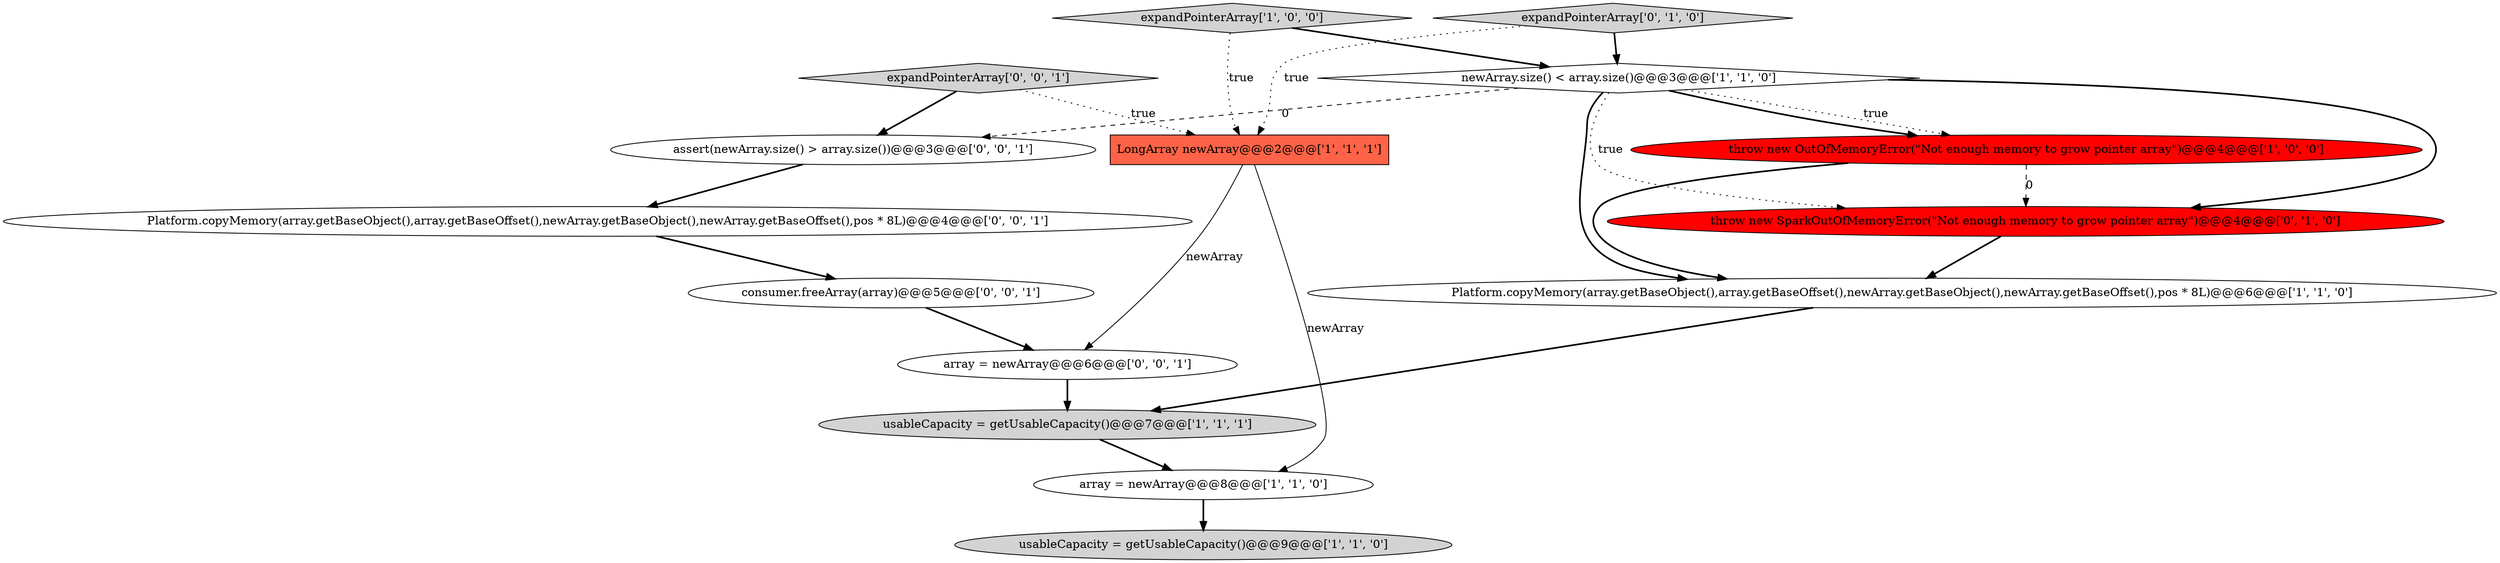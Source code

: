digraph {
5 [style = filled, label = "usableCapacity = getUsableCapacity()@@@7@@@['1', '1', '1']", fillcolor = lightgray, shape = ellipse image = "AAA0AAABBB1BBB"];
7 [style = filled, label = "array = newArray@@@8@@@['1', '1', '0']", fillcolor = white, shape = ellipse image = "AAA0AAABBB1BBB"];
0 [style = filled, label = "LongArray newArray@@@2@@@['1', '1', '1']", fillcolor = tomato, shape = box image = "AAA0AAABBB1BBB"];
6 [style = filled, label = "Platform.copyMemory(array.getBaseObject(),array.getBaseOffset(),newArray.getBaseObject(),newArray.getBaseOffset(),pos * 8L)@@@6@@@['1', '1', '0']", fillcolor = white, shape = ellipse image = "AAA0AAABBB1BBB"];
3 [style = filled, label = "throw new OutOfMemoryError(\"Not enough memory to grow pointer array\")@@@4@@@['1', '0', '0']", fillcolor = red, shape = ellipse image = "AAA1AAABBB1BBB"];
4 [style = filled, label = "expandPointerArray['1', '0', '0']", fillcolor = lightgray, shape = diamond image = "AAA0AAABBB1BBB"];
8 [style = filled, label = "throw new SparkOutOfMemoryError(\"Not enough memory to grow pointer array\")@@@4@@@['0', '1', '0']", fillcolor = red, shape = ellipse image = "AAA1AAABBB2BBB"];
14 [style = filled, label = "expandPointerArray['0', '0', '1']", fillcolor = lightgray, shape = diamond image = "AAA0AAABBB3BBB"];
1 [style = filled, label = "newArray.size() < array.size()@@@3@@@['1', '1', '0']", fillcolor = white, shape = diamond image = "AAA0AAABBB1BBB"];
2 [style = filled, label = "usableCapacity = getUsableCapacity()@@@9@@@['1', '1', '0']", fillcolor = lightgray, shape = ellipse image = "AAA0AAABBB1BBB"];
11 [style = filled, label = "Platform.copyMemory(array.getBaseObject(),array.getBaseOffset(),newArray.getBaseObject(),newArray.getBaseOffset(),pos * 8L)@@@4@@@['0', '0', '1']", fillcolor = white, shape = ellipse image = "AAA0AAABBB3BBB"];
12 [style = filled, label = "array = newArray@@@6@@@['0', '0', '1']", fillcolor = white, shape = ellipse image = "AAA0AAABBB3BBB"];
13 [style = filled, label = "consumer.freeArray(array)@@@5@@@['0', '0', '1']", fillcolor = white, shape = ellipse image = "AAA0AAABBB3BBB"];
10 [style = filled, label = "assert(newArray.size() > array.size())@@@3@@@['0', '0', '1']", fillcolor = white, shape = ellipse image = "AAA0AAABBB3BBB"];
9 [style = filled, label = "expandPointerArray['0', '1', '0']", fillcolor = lightgray, shape = diamond image = "AAA0AAABBB2BBB"];
0->7 [style = solid, label="newArray"];
9->0 [style = dotted, label="true"];
1->8 [style = bold, label=""];
12->5 [style = bold, label=""];
14->0 [style = dotted, label="true"];
4->0 [style = dotted, label="true"];
1->3 [style = bold, label=""];
14->10 [style = bold, label=""];
3->6 [style = bold, label=""];
8->6 [style = bold, label=""];
1->10 [style = dashed, label="0"];
1->3 [style = dotted, label="true"];
0->12 [style = solid, label="newArray"];
6->5 [style = bold, label=""];
1->6 [style = bold, label=""];
13->12 [style = bold, label=""];
7->2 [style = bold, label=""];
11->13 [style = bold, label=""];
1->8 [style = dotted, label="true"];
3->8 [style = dashed, label="0"];
5->7 [style = bold, label=""];
4->1 [style = bold, label=""];
9->1 [style = bold, label=""];
10->11 [style = bold, label=""];
}
